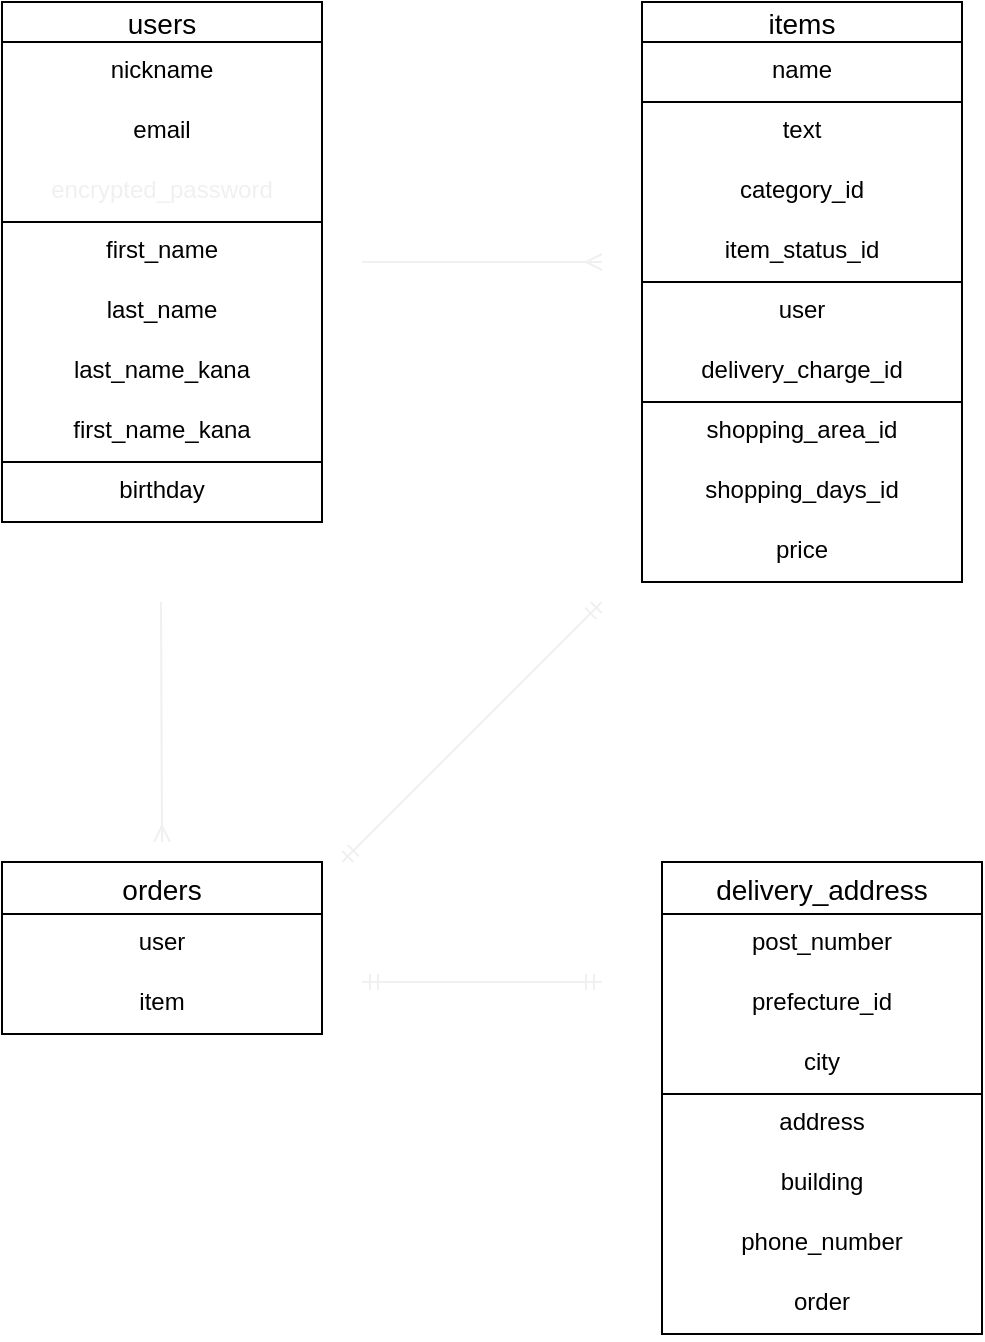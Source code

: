 <mxfile version="13.6.5">
    <diagram id="_AeDN2GA3MZnLZFo5qQL" name="ページ1">
        <mxGraphModel dx="557" dy="654" grid="1" gridSize="10" guides="1" tooltips="1" connect="1" arrows="1" fold="1" page="1" pageScale="1" pageWidth="827" pageHeight="1169" math="0" shadow="0">
            <root>
                <mxCell id="0"/>
                <mxCell id="1" parent="0"/>
                <mxCell id="49" value="orders" style="swimlane;fontStyle=0;childLayout=stackLayout;horizontal=1;startSize=26;horizontalStack=0;resizeParent=1;resizeParentMax=0;resizeLast=0;collapsible=1;marginBottom=0;align=center;fontSize=14;" parent="1" vertex="1">
                    <mxGeometry x="40" y="600" width="160" height="86" as="geometry"/>
                </mxCell>
                <mxCell id="50" value="user" style="text;strokeColor=none;fillColor=none;spacingLeft=4;spacingRight=4;overflow=hidden;rotatable=0;points=[[0,0.5],[1,0.5]];portConstraint=eastwest;fontSize=12;align=center;" parent="49" vertex="1">
                    <mxGeometry y="26" width="160" height="30" as="geometry"/>
                </mxCell>
                <mxCell id="51" value="item" style="text;strokeColor=none;fillColor=none;spacingLeft=4;spacingRight=4;overflow=hidden;rotatable=0;points=[[0,0.5],[1,0.5]];portConstraint=eastwest;fontSize=12;align=center;" parent="49" vertex="1">
                    <mxGeometry y="56" width="160" height="30" as="geometry"/>
                </mxCell>
                <mxCell id="53" value="delivery_address" style="swimlane;fontStyle=0;childLayout=stackLayout;horizontal=1;startSize=26;horizontalStack=0;resizeParent=1;resizeParentMax=0;resizeLast=0;collapsible=1;marginBottom=0;align=center;fontSize=14;" parent="1" vertex="1">
                    <mxGeometry x="370" y="600" width="160" height="236" as="geometry"/>
                </mxCell>
                <mxCell id="54" value="post_number" style="text;strokeColor=none;fillColor=none;spacingLeft=4;spacingRight=4;overflow=hidden;rotatable=0;points=[[0,0.5],[1,0.5]];portConstraint=eastwest;fontSize=12;align=center;" parent="53" vertex="1">
                    <mxGeometry y="26" width="160" height="30" as="geometry"/>
                </mxCell>
                <mxCell id="55" value="prefecture_id" style="text;strokeColor=none;fillColor=none;spacingLeft=4;spacingRight=4;overflow=hidden;rotatable=0;points=[[0,0.5],[1,0.5]];portConstraint=eastwest;fontSize=12;align=center;" parent="53" vertex="1">
                    <mxGeometry y="56" width="160" height="30" as="geometry"/>
                </mxCell>
                <mxCell id="56" value="city" style="text;strokeColor=none;fillColor=none;spacingLeft=4;spacingRight=4;overflow=hidden;rotatable=0;points=[[0,0.5],[1,0.5]];portConstraint=eastwest;fontSize=12;align=center;" parent="53" vertex="1">
                    <mxGeometry y="86" width="160" height="30" as="geometry"/>
                </mxCell>
                <mxCell id="57" value="" style="swimlane;fontStyle=0;childLayout=stackLayout;horizontal=1;startSize=0;horizontalStack=0;resizeParent=1;resizeParentMax=0;resizeLast=0;collapsible=1;marginBottom=0;align=center;fontSize=14;" parent="53" vertex="1">
                    <mxGeometry y="116" width="160" height="120" as="geometry"/>
                </mxCell>
                <mxCell id="58" value="address" style="text;strokeColor=none;fillColor=none;spacingLeft=4;spacingRight=4;overflow=hidden;rotatable=0;points=[[0,0.5],[1,0.5]];portConstraint=eastwest;fontSize=12;align=center;" parent="57" vertex="1">
                    <mxGeometry width="160" height="30" as="geometry"/>
                </mxCell>
                <mxCell id="59" value="building" style="text;strokeColor=none;fillColor=none;spacingLeft=4;spacingRight=4;overflow=hidden;rotatable=0;points=[[0,0.5],[1,0.5]];portConstraint=eastwest;fontSize=12;fontStyle=0;align=center;" parent="57" vertex="1">
                    <mxGeometry y="30" width="160" height="30" as="geometry"/>
                </mxCell>
                <mxCell id="60" value="phone_number" style="text;strokeColor=none;fillColor=none;spacingLeft=4;spacingRight=4;overflow=hidden;rotatable=0;points=[[0,0.5],[1,0.5]];portConstraint=eastwest;fontSize=12;align=center;" parent="57" vertex="1">
                    <mxGeometry y="60" width="160" height="30" as="geometry"/>
                </mxCell>
                <mxCell id="71" value="order" style="text;strokeColor=none;fillColor=none;spacingLeft=4;spacingRight=4;overflow=hidden;rotatable=0;points=[[0,0.5],[1,0.5]];portConstraint=eastwest;fontSize=12;align=center;" vertex="1" parent="57">
                    <mxGeometry y="90" width="160" height="30" as="geometry"/>
                </mxCell>
                <mxCell id="65" value="" style="endArrow=ERmany;html=1;rounded=0;shadow=0;strokeColor=#f0f0f0;endFill=0;" parent="1" edge="1">
                    <mxGeometry relative="1" as="geometry">
                        <mxPoint x="119.5" y="470" as="sourcePoint"/>
                        <mxPoint x="120" y="590" as="targetPoint"/>
                    </mxGeometry>
                </mxCell>
                <mxCell id="66" value="" style="endArrow=ERmany;html=1;rounded=0;shadow=0;strokeColor=#f0f0f0;endFill=0;" parent="1" edge="1">
                    <mxGeometry relative="1" as="geometry">
                        <mxPoint x="220" y="300" as="sourcePoint"/>
                        <mxPoint x="340" y="300" as="targetPoint"/>
                    </mxGeometry>
                </mxCell>
                <mxCell id="69" value="" style="endArrow=ERmandOne;html=1;rounded=0;shadow=0;strokeColor=#f0f0f0;startArrow=ERmandOne;startFill=0;endFill=0;" parent="1" edge="1">
                    <mxGeometry relative="1" as="geometry">
                        <mxPoint x="340" y="470" as="sourcePoint"/>
                        <mxPoint x="210" y="600" as="targetPoint"/>
                        <Array as="points"/>
                    </mxGeometry>
                </mxCell>
                <mxCell id="70" value="" style="endArrow=ERmandOne;html=1;rounded=0;shadow=0;strokeColor=#f0f0f0;startArrow=ERmandOne;startFill=0;endFill=0;" parent="1" edge="1">
                    <mxGeometry relative="1" as="geometry">
                        <mxPoint x="340" y="660" as="sourcePoint"/>
                        <mxPoint x="220" y="660" as="targetPoint"/>
                        <Array as="points"/>
                    </mxGeometry>
                </mxCell>
                <mxCell id="3" value="users" style="swimlane;fontStyle=0;childLayout=stackLayout;horizontal=1;startSize=20;horizontalStack=0;resizeParent=1;resizeParentMax=0;resizeLast=0;collapsible=1;marginBottom=0;align=center;fontSize=14;" parent="1" vertex="1">
                    <mxGeometry x="40" y="170" width="160" height="260" as="geometry">
                        <mxRectangle x="40" y="110" width="70" height="26" as="alternateBounds"/>
                    </mxGeometry>
                </mxCell>
                <mxCell id="4" value="nickname" style="text;strokeColor=none;fillColor=none;spacingLeft=4;spacingRight=4;overflow=hidden;rotatable=0;points=[[0,0.5],[1,0.5]];portConstraint=eastwest;fontSize=12;align=center;" parent="3" vertex="1">
                    <mxGeometry y="20" width="160" height="30" as="geometry"/>
                </mxCell>
                <mxCell id="6" value="email" style="text;strokeColor=none;fillColor=none;spacingLeft=4;spacingRight=4;overflow=hidden;rotatable=0;points=[[0,0.5],[1,0.5]];portConstraint=eastwest;fontSize=12;align=center;" parent="3" vertex="1">
                    <mxGeometry y="50" width="160" height="30" as="geometry"/>
                </mxCell>
                <mxCell id="5" value="encrypted_password" style="text;strokeColor=none;fillColor=none;spacingLeft=4;spacingRight=4;overflow=hidden;rotatable=0;points=[[0,0.5],[1,0.5]];portConstraint=eastwest;fontSize=12;align=center;fontColor=#F0F0F0;" parent="3" vertex="1">
                    <mxGeometry y="80" width="160" height="30" as="geometry"/>
                </mxCell>
                <mxCell id="20" value="" style="swimlane;fontStyle=0;childLayout=stackLayout;horizontal=1;startSize=0;horizontalStack=0;resizeParent=1;resizeParentMax=0;resizeLast=0;collapsible=1;marginBottom=0;align=center;fontSize=14;" parent="3" vertex="1">
                    <mxGeometry y="110" width="160" height="150" as="geometry"/>
                </mxCell>
                <mxCell id="22" value="first_name" style="text;strokeColor=none;fillColor=none;spacingLeft=4;spacingRight=4;overflow=hidden;rotatable=0;points=[[0,0.5],[1,0.5]];portConstraint=eastwest;fontSize=12;align=center;" parent="20" vertex="1">
                    <mxGeometry width="160" height="30" as="geometry"/>
                </mxCell>
                <mxCell id="23" value="last_name" style="text;strokeColor=none;fillColor=none;spacingLeft=4;spacingRight=4;overflow=hidden;rotatable=0;points=[[0,0.5],[1,0.5]];portConstraint=eastwest;fontSize=12;align=center;" parent="20" vertex="1">
                    <mxGeometry y="30" width="160" height="30" as="geometry"/>
                </mxCell>
                <mxCell id="26" value="last_name_kana" style="text;strokeColor=none;fillColor=none;spacingLeft=4;spacingRight=4;overflow=hidden;rotatable=0;points=[[0,0.5],[1,0.5]];portConstraint=eastwest;fontSize=12;align=center;" parent="20" vertex="1">
                    <mxGeometry y="60" width="160" height="30" as="geometry"/>
                </mxCell>
                <mxCell id="27" value="first_name_kana" style="text;strokeColor=none;fillColor=none;spacingLeft=4;spacingRight=4;overflow=hidden;rotatable=0;points=[[0,0.5],[1,0.5]];portConstraint=eastwest;fontSize=12;align=center;" parent="20" vertex="1">
                    <mxGeometry y="90" width="160" height="30" as="geometry"/>
                </mxCell>
                <mxCell id="29" value="" style="swimlane;fontStyle=0;childLayout=stackLayout;horizontal=1;startSize=0;horizontalStack=0;resizeParent=1;resizeParentMax=0;resizeLast=0;collapsible=1;marginBottom=0;align=center;fontSize=14;" parent="20" vertex="1">
                    <mxGeometry y="120" width="160" height="30" as="geometry"/>
                </mxCell>
                <mxCell id="32" value="birthday" style="text;strokeColor=none;fillColor=none;spacingLeft=4;spacingRight=4;overflow=hidden;rotatable=0;points=[[0,0.5],[1,0.5]];portConstraint=eastwest;fontSize=12;align=center;" parent="29" vertex="1">
                    <mxGeometry width="160" height="30" as="geometry"/>
                </mxCell>
                <mxCell id="33" value="items" style="swimlane;fontStyle=0;childLayout=stackLayout;horizontal=1;startSize=20;horizontalStack=0;resizeParent=1;resizeParentMax=0;resizeLast=0;collapsible=1;marginBottom=0;align=center;fontSize=14;" parent="1" vertex="1">
                    <mxGeometry x="360" y="170" width="160" height="290" as="geometry"/>
                </mxCell>
                <mxCell id="35" value="name" style="text;strokeColor=none;fillColor=none;spacingLeft=4;spacingRight=4;overflow=hidden;rotatable=0;points=[[0,0.5],[1,0.5]];portConstraint=eastwest;fontSize=12;align=center;" parent="33" vertex="1">
                    <mxGeometry y="20" width="160" height="30" as="geometry"/>
                </mxCell>
                <mxCell id="37" value="" style="swimlane;fontStyle=0;childLayout=stackLayout;horizontal=1;startSize=0;horizontalStack=0;resizeParent=1;resizeParentMax=0;resizeLast=0;collapsible=1;marginBottom=0;align=center;fontSize=14;" parent="33" vertex="1">
                    <mxGeometry y="50" width="160" height="240" as="geometry"/>
                </mxCell>
                <mxCell id="38" value="text" style="text;strokeColor=none;fillColor=none;spacingLeft=4;spacingRight=4;overflow=hidden;rotatable=0;points=[[0,0.5],[1,0.5]];portConstraint=eastwest;fontSize=12;align=center;" parent="37" vertex="1">
                    <mxGeometry width="160" height="30" as="geometry"/>
                </mxCell>
                <mxCell id="39" value="category_id" style="text;strokeColor=none;fillColor=none;spacingLeft=4;spacingRight=4;overflow=hidden;rotatable=0;points=[[0,0.5],[1,0.5]];portConstraint=eastwest;fontSize=12;align=center;" parent="37" vertex="1">
                    <mxGeometry y="30" width="160" height="30" as="geometry"/>
                </mxCell>
                <mxCell id="40" value="item_status_id" style="text;strokeColor=none;fillColor=none;spacingLeft=4;spacingRight=4;overflow=hidden;rotatable=0;points=[[0,0.5],[1,0.5]];portConstraint=eastwest;fontSize=12;align=center;" parent="37" vertex="1">
                    <mxGeometry y="60" width="160" height="30" as="geometry"/>
                </mxCell>
                <mxCell id="41" value="" style="swimlane;fontStyle=0;childLayout=stackLayout;horizontal=1;startSize=0;horizontalStack=0;resizeParent=1;resizeParentMax=0;resizeLast=0;collapsible=1;marginBottom=0;align=center;fontSize=14;" parent="37" vertex="1">
                    <mxGeometry y="90" width="160" height="150" as="geometry"/>
                </mxCell>
                <mxCell id="43" value="user" style="text;strokeColor=none;fillColor=none;spacingLeft=4;spacingRight=4;overflow=hidden;rotatable=0;points=[[0,0.5],[1,0.5]];portConstraint=eastwest;fontSize=12;align=center;" parent="41" vertex="1">
                    <mxGeometry width="160" height="30" as="geometry"/>
                </mxCell>
                <mxCell id="44" value="delivery_charge_id" style="text;strokeColor=none;fillColor=none;spacingLeft=4;spacingRight=4;overflow=hidden;rotatable=0;points=[[0,0.5],[1,0.5]];portConstraint=eastwest;fontSize=12;align=center;" parent="41" vertex="1">
                    <mxGeometry y="30" width="160" height="30" as="geometry"/>
                </mxCell>
                <mxCell id="45" value="" style="swimlane;fontStyle=0;childLayout=stackLayout;horizontal=1;startSize=0;horizontalStack=0;resizeParent=1;resizeParentMax=0;resizeLast=0;collapsible=1;marginBottom=0;align=center;fontSize=14;" parent="41" vertex="1">
                    <mxGeometry y="60" width="160" height="90" as="geometry"/>
                </mxCell>
                <mxCell id="46" value="shopping_area_id" style="text;strokeColor=none;fillColor=none;spacingLeft=4;spacingRight=4;overflow=hidden;rotatable=0;points=[[0,0.5],[1,0.5]];portConstraint=eastwest;fontSize=12;align=center;" parent="45" vertex="1">
                    <mxGeometry width="160" height="30" as="geometry"/>
                </mxCell>
                <mxCell id="47" value="shopping_days_id" style="text;strokeColor=none;fillColor=none;spacingLeft=4;spacingRight=4;overflow=hidden;rotatable=0;points=[[0,0.5],[1,0.5]];portConstraint=eastwest;fontSize=12;align=center;" parent="45" vertex="1">
                    <mxGeometry y="30" width="160" height="30" as="geometry"/>
                </mxCell>
                <mxCell id="48" value="price" style="text;strokeColor=none;fillColor=none;spacingLeft=4;spacingRight=4;overflow=hidden;rotatable=0;points=[[0,0.5],[1,0.5]];portConstraint=eastwest;fontSize=12;align=center;" parent="45" vertex="1">
                    <mxGeometry y="60" width="160" height="30" as="geometry"/>
                </mxCell>
            </root>
        </mxGraphModel>
    </diagram>
</mxfile>